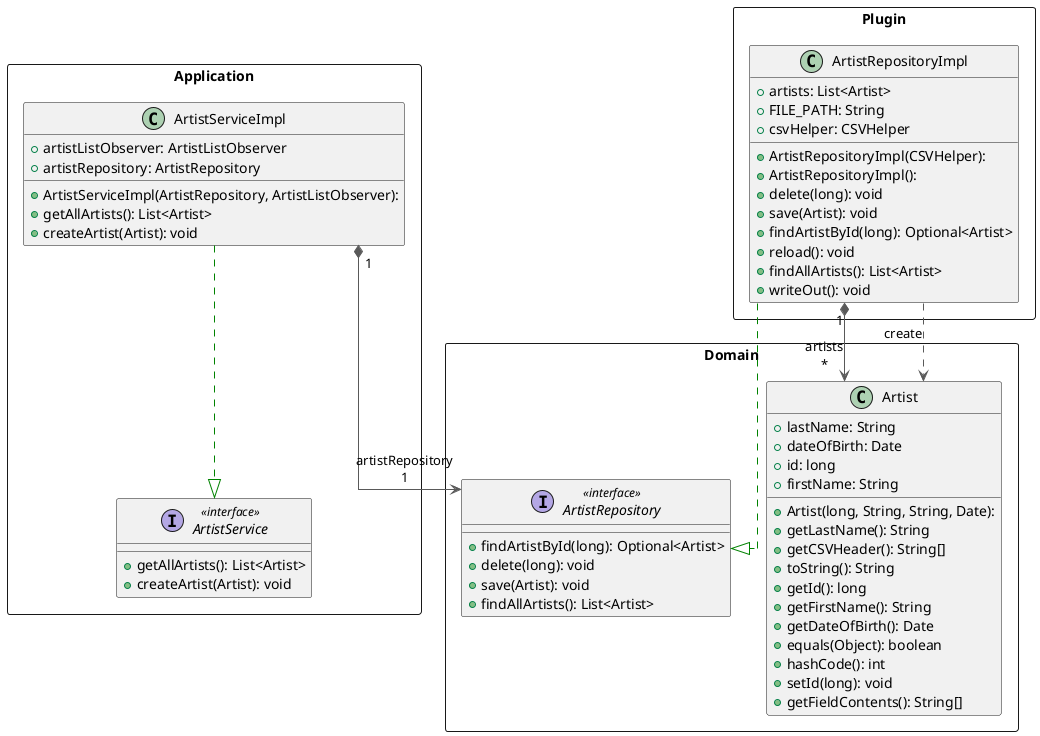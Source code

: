 @startuml

top to bottom direction
skinparam linetype ortho

package Domain <<Rectangle>> {

    class Artist {
      + Artist(long, String, String, Date):
      + lastName: String
      + dateOfBirth: Date
      + id: long
      + firstName: String
      + getLastName(): String
      + getCSVHeader(): String[]
      + toString(): String
      + getId(): long
      + getFirstName(): String
      + getDateOfBirth(): Date
      + equals(Object): boolean
      + hashCode(): int
      + setId(long): void
      + getFieldContents(): String[]
    }

    interface ArtistRepository << interface >> {
      + findArtistById(long): Optional<Artist>
      + delete(long): void
      + save(Artist): void
      + findAllArtists(): List<Artist>
    }

}

package Application <<Rectangle>> {

    interface ArtistService << interface >> {
      + getAllArtists(): List<Artist>
      + createArtist(Artist): void
    }

    class ArtistServiceImpl {
      + ArtistServiceImpl(ArtistRepository, ArtistListObserver):
      + artistListObserver: ArtistListObserver
      + artistRepository: ArtistRepository
      + getAllArtists(): List<Artist>
      + createArtist(Artist): void
    }

}

package Plugin <<Rectangle>> {

    class ArtistRepositoryImpl {
      + ArtistRepositoryImpl(CSVHelper):
      + ArtistRepositoryImpl():
      + artists: List<Artist>
      + FILE_PATH: String
      + csvHelper: CSVHelper
      + delete(long): void
      + save(Artist): void
      + findArtistById(long): Optional<Artist>
      + reload(): void
      + findAllArtists(): List<Artist>
      + writeOut(): void
    }

}


ArtistRepositoryImpl "1" *-[#595959,plain]-> "artists\n*" Artist               
ArtistRepositoryImpl  -[#595959,dashed]->  Artist               : "«create»"
ArtistRepositoryImpl  -[#008200,dashed]-^  ArtistRepository     
ArtistServiceImpl    "1" *-[#595959,plain]-> "artistRepository\n1" ArtistRepository     
ArtistServiceImpl     -[#008200,dashed]-^  ArtistService        
@enduml

